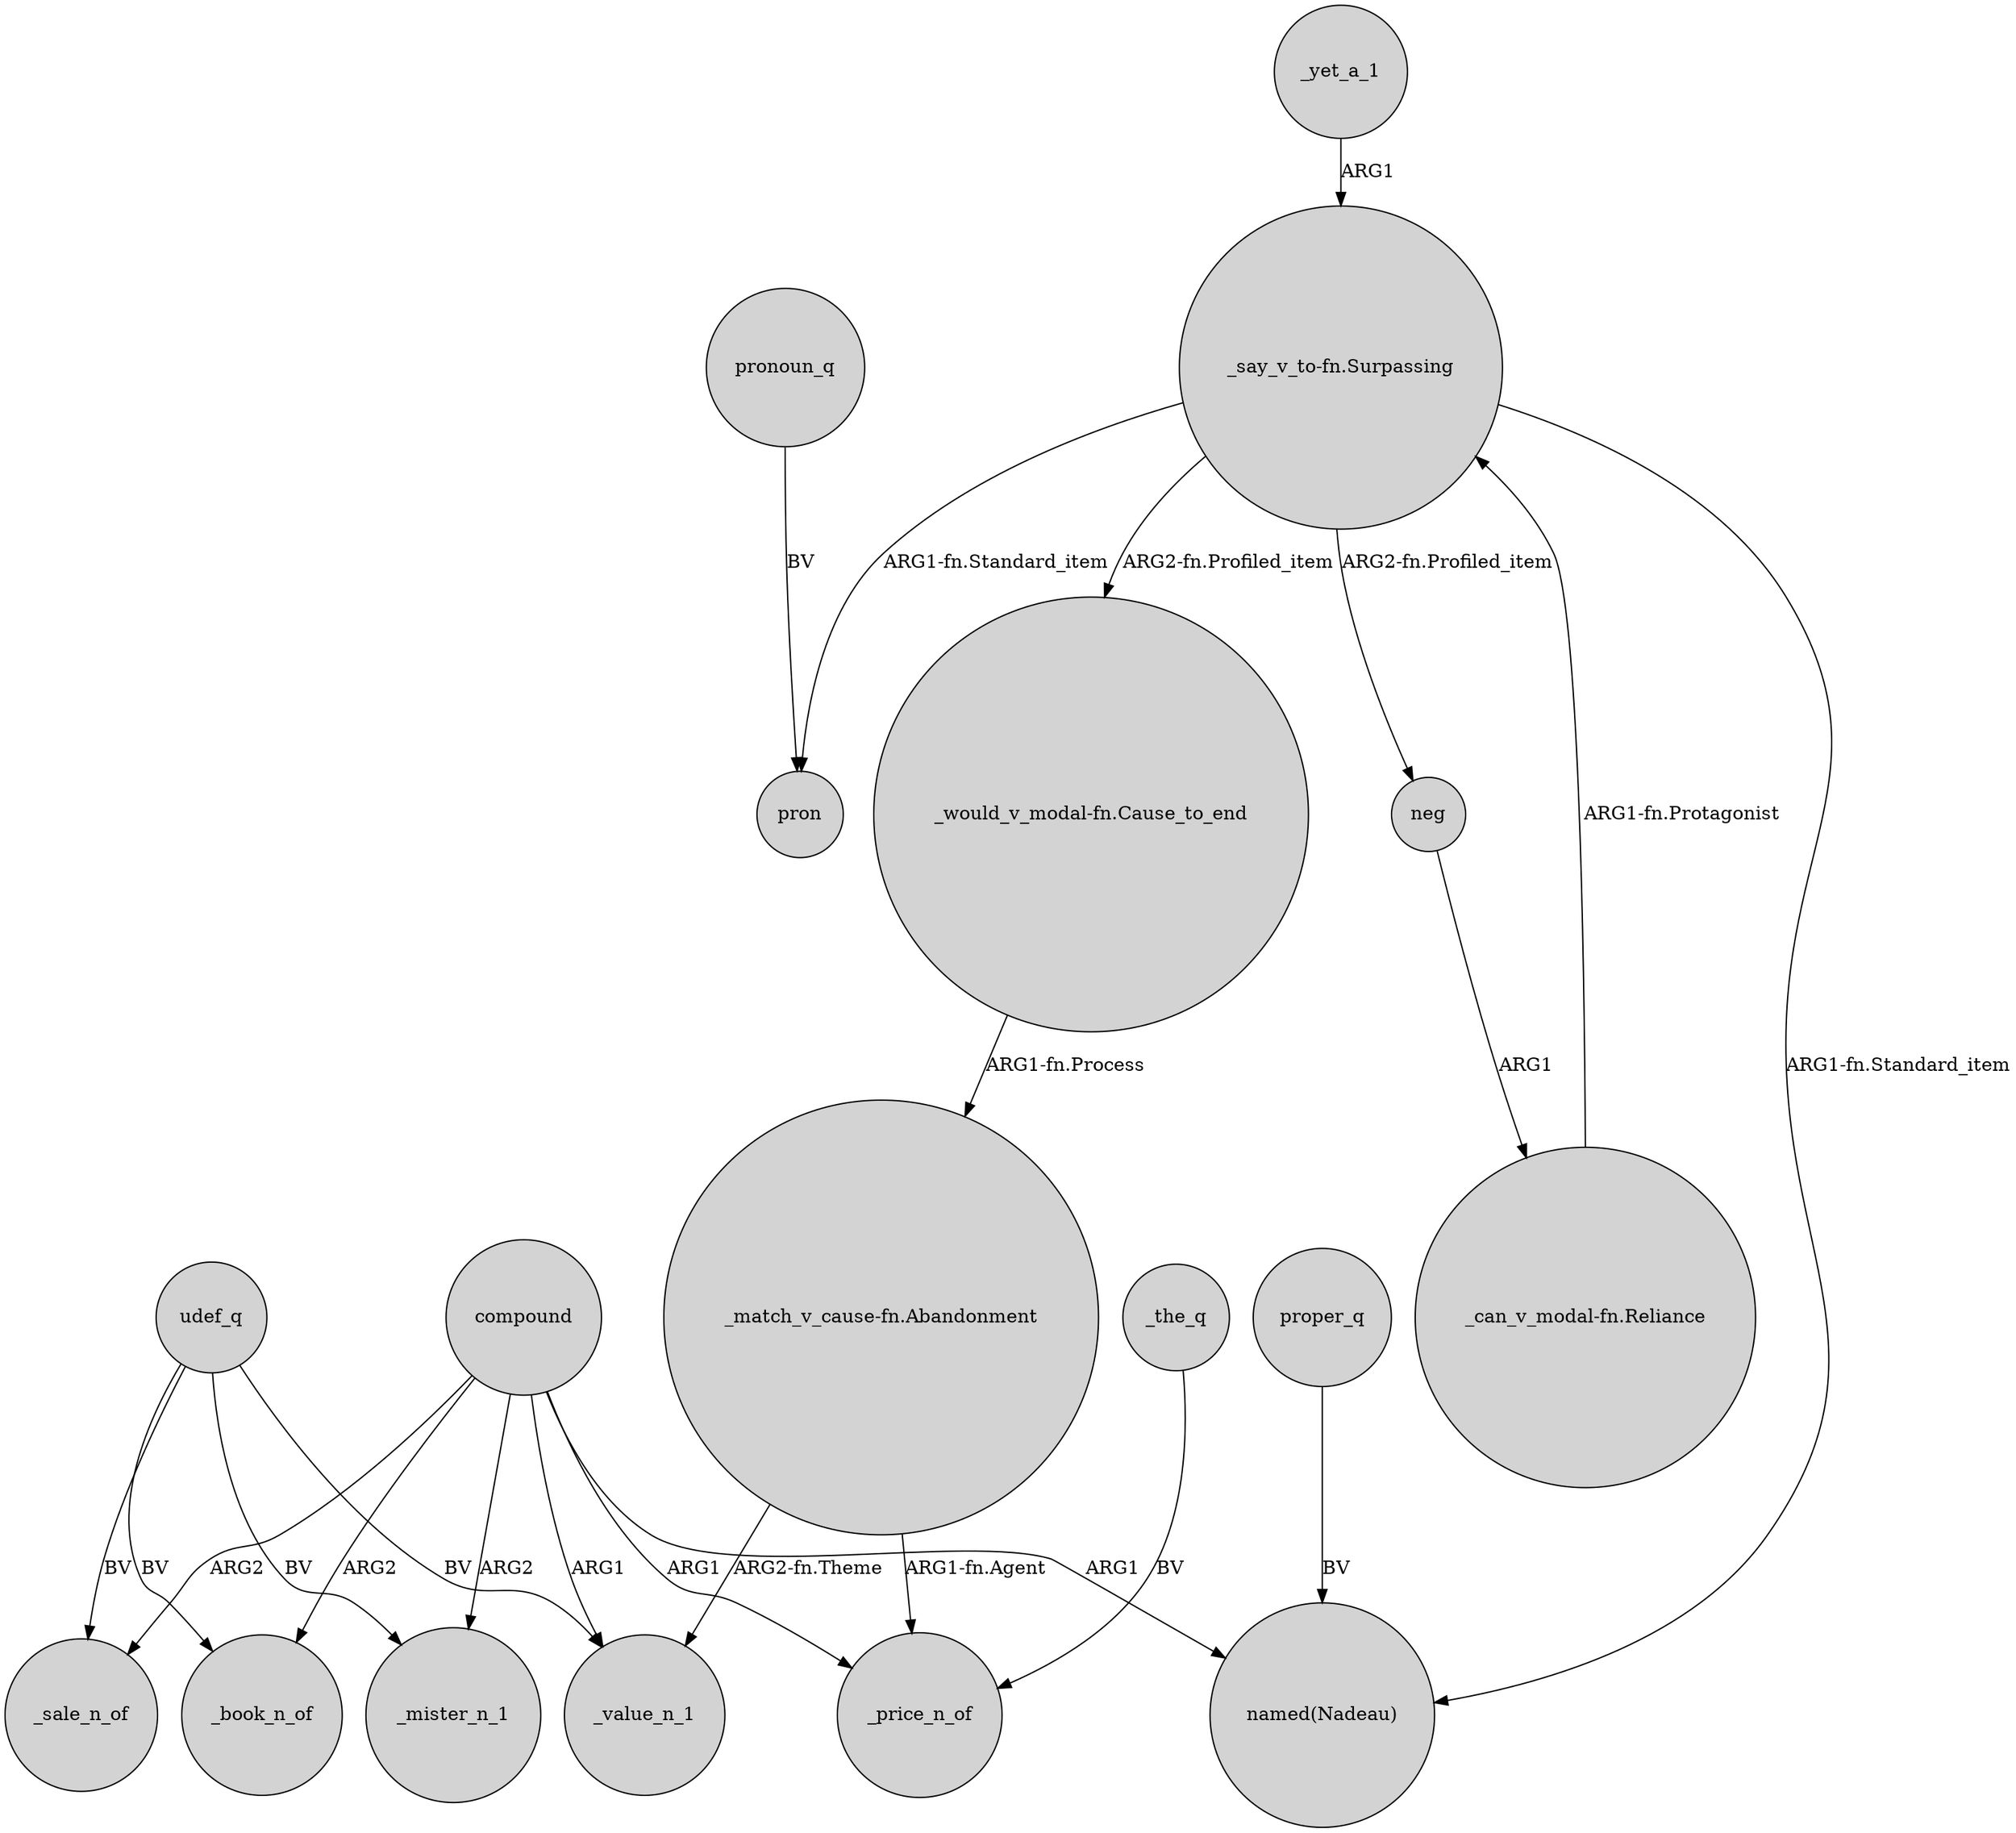 digraph {
	node [shape=circle style=filled]
	compound -> _mister_n_1 [label=ARG2]
	compound -> "named(Nadeau)" [label=ARG1]
	"_match_v_cause-fn.Abandonment" -> _value_n_1 [label="ARG2-fn.Theme"]
	udef_q -> _value_n_1 [label=BV]
	neg -> "_can_v_modal-fn.Reliance" [label=ARG1]
	udef_q -> _book_n_of [label=BV]
	udef_q -> _sale_n_of [label=BV]
	udef_q -> _mister_n_1 [label=BV]
	_yet_a_1 -> "_say_v_to-fn.Surpassing" [label=ARG1]
	pronoun_q -> pron [label=BV]
	"_say_v_to-fn.Surpassing" -> "_would_v_modal-fn.Cause_to_end" [label="ARG2-fn.Profiled_item"]
	"_say_v_to-fn.Surpassing" -> pron [label="ARG1-fn.Standard_item"]
	compound -> _book_n_of [label=ARG2]
	"_would_v_modal-fn.Cause_to_end" -> "_match_v_cause-fn.Abandonment" [label="ARG1-fn.Process"]
	"_can_v_modal-fn.Reliance" -> "_say_v_to-fn.Surpassing" [label="ARG1-fn.Protagonist"]
	"_match_v_cause-fn.Abandonment" -> _price_n_of [label="ARG1-fn.Agent"]
	proper_q -> "named(Nadeau)" [label=BV]
	compound -> _value_n_1 [label=ARG1]
	"_say_v_to-fn.Surpassing" -> "named(Nadeau)" [label="ARG1-fn.Standard_item"]
	_the_q -> _price_n_of [label=BV]
	compound -> _price_n_of [label=ARG1]
	compound -> _sale_n_of [label=ARG2]
	"_say_v_to-fn.Surpassing" -> neg [label="ARG2-fn.Profiled_item"]
}
